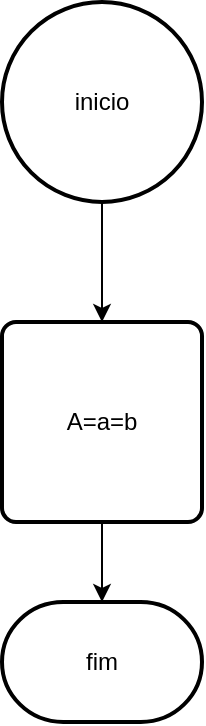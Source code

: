 <mxfile version="13.8.5" type="device"><diagram id="W3uZlR0AQj3AgBBW9ZB-" name="Página-1"><mxGraphModel dx="868" dy="488" grid="1" gridSize="10" guides="1" tooltips="1" connect="1" arrows="1" fold="1" page="1" pageScale="1" pageWidth="827" pageHeight="1169" math="0" shadow="0"><root><mxCell id="0"/><mxCell id="1" parent="0"/><mxCell id="Hg-1G8fuL8UmUv_pDq-O-5" style="edgeStyle=orthogonalEdgeStyle;rounded=0;orthogonalLoop=1;jettySize=auto;html=1;exitX=0.5;exitY=1;exitDx=0;exitDy=0;exitPerimeter=0;entryX=0.5;entryY=0;entryDx=0;entryDy=0;" edge="1" parent="1" source="Hg-1G8fuL8UmUv_pDq-O-1" target="Hg-1G8fuL8UmUv_pDq-O-4"><mxGeometry relative="1" as="geometry"/></mxCell><mxCell id="Hg-1G8fuL8UmUv_pDq-O-1" value="inicio" style="strokeWidth=2;html=1;shape=mxgraph.flowchart.start_2;whiteSpace=wrap;" vertex="1" parent="1"><mxGeometry x="300" y="20" width="100" height="100" as="geometry"/></mxCell><mxCell id="Hg-1G8fuL8UmUv_pDq-O-2" value="fim" style="strokeWidth=2;html=1;shape=mxgraph.flowchart.terminator;whiteSpace=wrap;" vertex="1" parent="1"><mxGeometry x="300" y="320" width="100" height="60" as="geometry"/></mxCell><mxCell id="Hg-1G8fuL8UmUv_pDq-O-6" style="edgeStyle=orthogonalEdgeStyle;rounded=0;orthogonalLoop=1;jettySize=auto;html=1;exitX=0.5;exitY=1;exitDx=0;exitDy=0;entryX=0.5;entryY=0;entryDx=0;entryDy=0;entryPerimeter=0;" edge="1" parent="1" source="Hg-1G8fuL8UmUv_pDq-O-4" target="Hg-1G8fuL8UmUv_pDq-O-2"><mxGeometry relative="1" as="geometry"/></mxCell><mxCell id="Hg-1G8fuL8UmUv_pDq-O-4" value="A=a=b" style="rounded=1;whiteSpace=wrap;html=1;absoluteArcSize=1;arcSize=14;strokeWidth=2;" vertex="1" parent="1"><mxGeometry x="300" y="180" width="100" height="100" as="geometry"/></mxCell></root></mxGraphModel></diagram></mxfile>